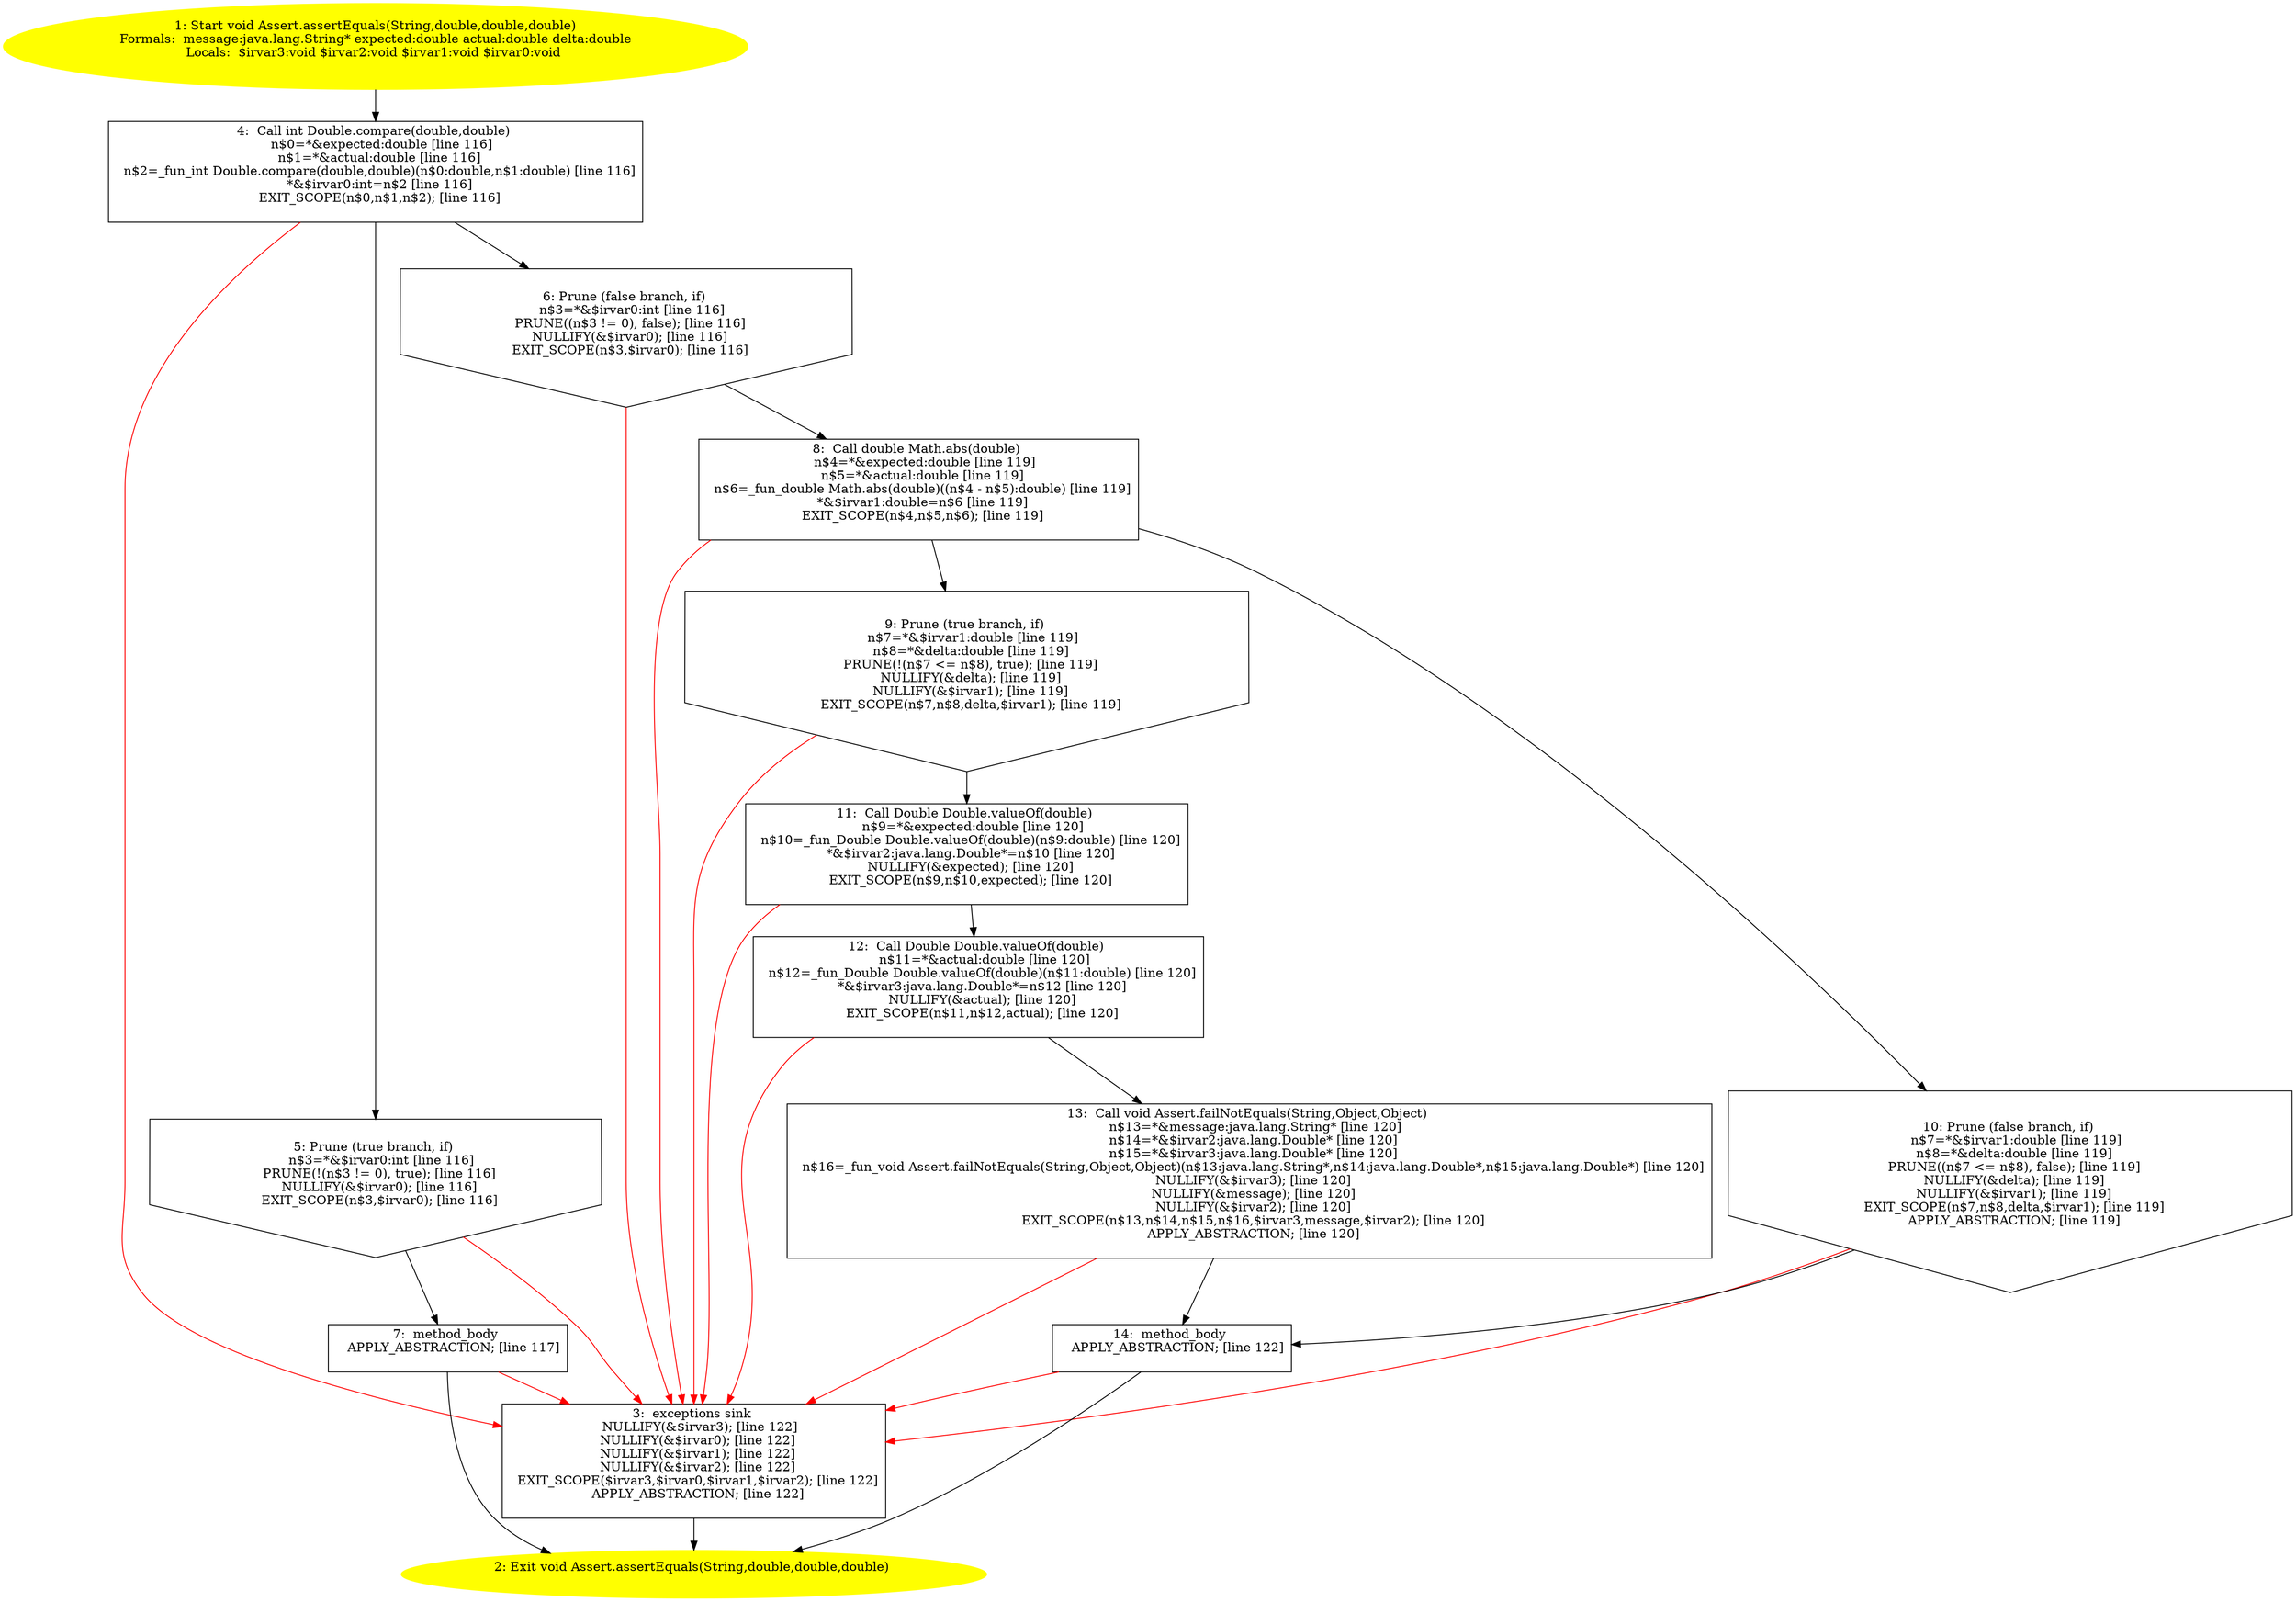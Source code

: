 /* @generated */
digraph cfg {
"junit.framework.Assert.assertEquals(java.lang.String,double,double,double):void.a132e26c3cc769abf3f6ec4841235922_1" [label="1: Start void Assert.assertEquals(String,double,double,double)\nFormals:  message:java.lang.String* expected:double actual:double delta:double\nLocals:  $irvar3:void $irvar2:void $irvar1:void $irvar0:void \n  " color=yellow style=filled]
	

	 "junit.framework.Assert.assertEquals(java.lang.String,double,double,double):void.a132e26c3cc769abf3f6ec4841235922_1" -> "junit.framework.Assert.assertEquals(java.lang.String,double,double,double):void.a132e26c3cc769abf3f6ec4841235922_4" ;
"junit.framework.Assert.assertEquals(java.lang.String,double,double,double):void.a132e26c3cc769abf3f6ec4841235922_2" [label="2: Exit void Assert.assertEquals(String,double,double,double) \n  " color=yellow style=filled]
	

"junit.framework.Assert.assertEquals(java.lang.String,double,double,double):void.a132e26c3cc769abf3f6ec4841235922_3" [label="3:  exceptions sink \n   NULLIFY(&$irvar3); [line 122]\n  NULLIFY(&$irvar0); [line 122]\n  NULLIFY(&$irvar1); [line 122]\n  NULLIFY(&$irvar2); [line 122]\n  EXIT_SCOPE($irvar3,$irvar0,$irvar1,$irvar2); [line 122]\n  APPLY_ABSTRACTION; [line 122]\n " shape="box"]
	

	 "junit.framework.Assert.assertEquals(java.lang.String,double,double,double):void.a132e26c3cc769abf3f6ec4841235922_3" -> "junit.framework.Assert.assertEquals(java.lang.String,double,double,double):void.a132e26c3cc769abf3f6ec4841235922_2" ;
"junit.framework.Assert.assertEquals(java.lang.String,double,double,double):void.a132e26c3cc769abf3f6ec4841235922_4" [label="4:  Call int Double.compare(double,double) \n   n$0=*&expected:double [line 116]\n  n$1=*&actual:double [line 116]\n  n$2=_fun_int Double.compare(double,double)(n$0:double,n$1:double) [line 116]\n  *&$irvar0:int=n$2 [line 116]\n  EXIT_SCOPE(n$0,n$1,n$2); [line 116]\n " shape="box"]
	

	 "junit.framework.Assert.assertEquals(java.lang.String,double,double,double):void.a132e26c3cc769abf3f6ec4841235922_4" -> "junit.framework.Assert.assertEquals(java.lang.String,double,double,double):void.a132e26c3cc769abf3f6ec4841235922_5" ;
	 "junit.framework.Assert.assertEquals(java.lang.String,double,double,double):void.a132e26c3cc769abf3f6ec4841235922_4" -> "junit.framework.Assert.assertEquals(java.lang.String,double,double,double):void.a132e26c3cc769abf3f6ec4841235922_6" ;
	 "junit.framework.Assert.assertEquals(java.lang.String,double,double,double):void.a132e26c3cc769abf3f6ec4841235922_4" -> "junit.framework.Assert.assertEquals(java.lang.String,double,double,double):void.a132e26c3cc769abf3f6ec4841235922_3" [color="red" ];
"junit.framework.Assert.assertEquals(java.lang.String,double,double,double):void.a132e26c3cc769abf3f6ec4841235922_5" [label="5: Prune (true branch, if) \n   n$3=*&$irvar0:int [line 116]\n  PRUNE(!(n$3 != 0), true); [line 116]\n  NULLIFY(&$irvar0); [line 116]\n  EXIT_SCOPE(n$3,$irvar0); [line 116]\n " shape="invhouse"]
	

	 "junit.framework.Assert.assertEquals(java.lang.String,double,double,double):void.a132e26c3cc769abf3f6ec4841235922_5" -> "junit.framework.Assert.assertEquals(java.lang.String,double,double,double):void.a132e26c3cc769abf3f6ec4841235922_7" ;
	 "junit.framework.Assert.assertEquals(java.lang.String,double,double,double):void.a132e26c3cc769abf3f6ec4841235922_5" -> "junit.framework.Assert.assertEquals(java.lang.String,double,double,double):void.a132e26c3cc769abf3f6ec4841235922_3" [color="red" ];
"junit.framework.Assert.assertEquals(java.lang.String,double,double,double):void.a132e26c3cc769abf3f6ec4841235922_6" [label="6: Prune (false branch, if) \n   n$3=*&$irvar0:int [line 116]\n  PRUNE((n$3 != 0), false); [line 116]\n  NULLIFY(&$irvar0); [line 116]\n  EXIT_SCOPE(n$3,$irvar0); [line 116]\n " shape="invhouse"]
	

	 "junit.framework.Assert.assertEquals(java.lang.String,double,double,double):void.a132e26c3cc769abf3f6ec4841235922_6" -> "junit.framework.Assert.assertEquals(java.lang.String,double,double,double):void.a132e26c3cc769abf3f6ec4841235922_8" ;
	 "junit.framework.Assert.assertEquals(java.lang.String,double,double,double):void.a132e26c3cc769abf3f6ec4841235922_6" -> "junit.framework.Assert.assertEquals(java.lang.String,double,double,double):void.a132e26c3cc769abf3f6ec4841235922_3" [color="red" ];
"junit.framework.Assert.assertEquals(java.lang.String,double,double,double):void.a132e26c3cc769abf3f6ec4841235922_7" [label="7:  method_body \n   APPLY_ABSTRACTION; [line 117]\n " shape="box"]
	

	 "junit.framework.Assert.assertEquals(java.lang.String,double,double,double):void.a132e26c3cc769abf3f6ec4841235922_7" -> "junit.framework.Assert.assertEquals(java.lang.String,double,double,double):void.a132e26c3cc769abf3f6ec4841235922_2" ;
	 "junit.framework.Assert.assertEquals(java.lang.String,double,double,double):void.a132e26c3cc769abf3f6ec4841235922_7" -> "junit.framework.Assert.assertEquals(java.lang.String,double,double,double):void.a132e26c3cc769abf3f6ec4841235922_3" [color="red" ];
"junit.framework.Assert.assertEquals(java.lang.String,double,double,double):void.a132e26c3cc769abf3f6ec4841235922_8" [label="8:  Call double Math.abs(double) \n   n$4=*&expected:double [line 119]\n  n$5=*&actual:double [line 119]\n  n$6=_fun_double Math.abs(double)((n$4 - n$5):double) [line 119]\n  *&$irvar1:double=n$6 [line 119]\n  EXIT_SCOPE(n$4,n$5,n$6); [line 119]\n " shape="box"]
	

	 "junit.framework.Assert.assertEquals(java.lang.String,double,double,double):void.a132e26c3cc769abf3f6ec4841235922_8" -> "junit.framework.Assert.assertEquals(java.lang.String,double,double,double):void.a132e26c3cc769abf3f6ec4841235922_9" ;
	 "junit.framework.Assert.assertEquals(java.lang.String,double,double,double):void.a132e26c3cc769abf3f6ec4841235922_8" -> "junit.framework.Assert.assertEquals(java.lang.String,double,double,double):void.a132e26c3cc769abf3f6ec4841235922_10" ;
	 "junit.framework.Assert.assertEquals(java.lang.String,double,double,double):void.a132e26c3cc769abf3f6ec4841235922_8" -> "junit.framework.Assert.assertEquals(java.lang.String,double,double,double):void.a132e26c3cc769abf3f6ec4841235922_3" [color="red" ];
"junit.framework.Assert.assertEquals(java.lang.String,double,double,double):void.a132e26c3cc769abf3f6ec4841235922_9" [label="9: Prune (true branch, if) \n   n$7=*&$irvar1:double [line 119]\n  n$8=*&delta:double [line 119]\n  PRUNE(!(n$7 <= n$8), true); [line 119]\n  NULLIFY(&delta); [line 119]\n  NULLIFY(&$irvar1); [line 119]\n  EXIT_SCOPE(n$7,n$8,delta,$irvar1); [line 119]\n " shape="invhouse"]
	

	 "junit.framework.Assert.assertEquals(java.lang.String,double,double,double):void.a132e26c3cc769abf3f6ec4841235922_9" -> "junit.framework.Assert.assertEquals(java.lang.String,double,double,double):void.a132e26c3cc769abf3f6ec4841235922_11" ;
	 "junit.framework.Assert.assertEquals(java.lang.String,double,double,double):void.a132e26c3cc769abf3f6ec4841235922_9" -> "junit.framework.Assert.assertEquals(java.lang.String,double,double,double):void.a132e26c3cc769abf3f6ec4841235922_3" [color="red" ];
"junit.framework.Assert.assertEquals(java.lang.String,double,double,double):void.a132e26c3cc769abf3f6ec4841235922_10" [label="10: Prune (false branch, if) \n   n$7=*&$irvar1:double [line 119]\n  n$8=*&delta:double [line 119]\n  PRUNE((n$7 <= n$8), false); [line 119]\n  NULLIFY(&delta); [line 119]\n  NULLIFY(&$irvar1); [line 119]\n  EXIT_SCOPE(n$7,n$8,delta,$irvar1); [line 119]\n  APPLY_ABSTRACTION; [line 119]\n " shape="invhouse"]
	

	 "junit.framework.Assert.assertEquals(java.lang.String,double,double,double):void.a132e26c3cc769abf3f6ec4841235922_10" -> "junit.framework.Assert.assertEquals(java.lang.String,double,double,double):void.a132e26c3cc769abf3f6ec4841235922_14" ;
	 "junit.framework.Assert.assertEquals(java.lang.String,double,double,double):void.a132e26c3cc769abf3f6ec4841235922_10" -> "junit.framework.Assert.assertEquals(java.lang.String,double,double,double):void.a132e26c3cc769abf3f6ec4841235922_3" [color="red" ];
"junit.framework.Assert.assertEquals(java.lang.String,double,double,double):void.a132e26c3cc769abf3f6ec4841235922_11" [label="11:  Call Double Double.valueOf(double) \n   n$9=*&expected:double [line 120]\n  n$10=_fun_Double Double.valueOf(double)(n$9:double) [line 120]\n  *&$irvar2:java.lang.Double*=n$10 [line 120]\n  NULLIFY(&expected); [line 120]\n  EXIT_SCOPE(n$9,n$10,expected); [line 120]\n " shape="box"]
	

	 "junit.framework.Assert.assertEquals(java.lang.String,double,double,double):void.a132e26c3cc769abf3f6ec4841235922_11" -> "junit.framework.Assert.assertEquals(java.lang.String,double,double,double):void.a132e26c3cc769abf3f6ec4841235922_12" ;
	 "junit.framework.Assert.assertEquals(java.lang.String,double,double,double):void.a132e26c3cc769abf3f6ec4841235922_11" -> "junit.framework.Assert.assertEquals(java.lang.String,double,double,double):void.a132e26c3cc769abf3f6ec4841235922_3" [color="red" ];
"junit.framework.Assert.assertEquals(java.lang.String,double,double,double):void.a132e26c3cc769abf3f6ec4841235922_12" [label="12:  Call Double Double.valueOf(double) \n   n$11=*&actual:double [line 120]\n  n$12=_fun_Double Double.valueOf(double)(n$11:double) [line 120]\n  *&$irvar3:java.lang.Double*=n$12 [line 120]\n  NULLIFY(&actual); [line 120]\n  EXIT_SCOPE(n$11,n$12,actual); [line 120]\n " shape="box"]
	

	 "junit.framework.Assert.assertEquals(java.lang.String,double,double,double):void.a132e26c3cc769abf3f6ec4841235922_12" -> "junit.framework.Assert.assertEquals(java.lang.String,double,double,double):void.a132e26c3cc769abf3f6ec4841235922_13" ;
	 "junit.framework.Assert.assertEquals(java.lang.String,double,double,double):void.a132e26c3cc769abf3f6ec4841235922_12" -> "junit.framework.Assert.assertEquals(java.lang.String,double,double,double):void.a132e26c3cc769abf3f6ec4841235922_3" [color="red" ];
"junit.framework.Assert.assertEquals(java.lang.String,double,double,double):void.a132e26c3cc769abf3f6ec4841235922_13" [label="13:  Call void Assert.failNotEquals(String,Object,Object) \n   n$13=*&message:java.lang.String* [line 120]\n  n$14=*&$irvar2:java.lang.Double* [line 120]\n  n$15=*&$irvar3:java.lang.Double* [line 120]\n  n$16=_fun_void Assert.failNotEquals(String,Object,Object)(n$13:java.lang.String*,n$14:java.lang.Double*,n$15:java.lang.Double*) [line 120]\n  NULLIFY(&$irvar3); [line 120]\n  NULLIFY(&message); [line 120]\n  NULLIFY(&$irvar2); [line 120]\n  EXIT_SCOPE(n$13,n$14,n$15,n$16,$irvar3,message,$irvar2); [line 120]\n  APPLY_ABSTRACTION; [line 120]\n " shape="box"]
	

	 "junit.framework.Assert.assertEquals(java.lang.String,double,double,double):void.a132e26c3cc769abf3f6ec4841235922_13" -> "junit.framework.Assert.assertEquals(java.lang.String,double,double,double):void.a132e26c3cc769abf3f6ec4841235922_14" ;
	 "junit.framework.Assert.assertEquals(java.lang.String,double,double,double):void.a132e26c3cc769abf3f6ec4841235922_13" -> "junit.framework.Assert.assertEquals(java.lang.String,double,double,double):void.a132e26c3cc769abf3f6ec4841235922_3" [color="red" ];
"junit.framework.Assert.assertEquals(java.lang.String,double,double,double):void.a132e26c3cc769abf3f6ec4841235922_14" [label="14:  method_body \n   APPLY_ABSTRACTION; [line 122]\n " shape="box"]
	

	 "junit.framework.Assert.assertEquals(java.lang.String,double,double,double):void.a132e26c3cc769abf3f6ec4841235922_14" -> "junit.framework.Assert.assertEquals(java.lang.String,double,double,double):void.a132e26c3cc769abf3f6ec4841235922_2" ;
	 "junit.framework.Assert.assertEquals(java.lang.String,double,double,double):void.a132e26c3cc769abf3f6ec4841235922_14" -> "junit.framework.Assert.assertEquals(java.lang.String,double,double,double):void.a132e26c3cc769abf3f6ec4841235922_3" [color="red" ];
}
